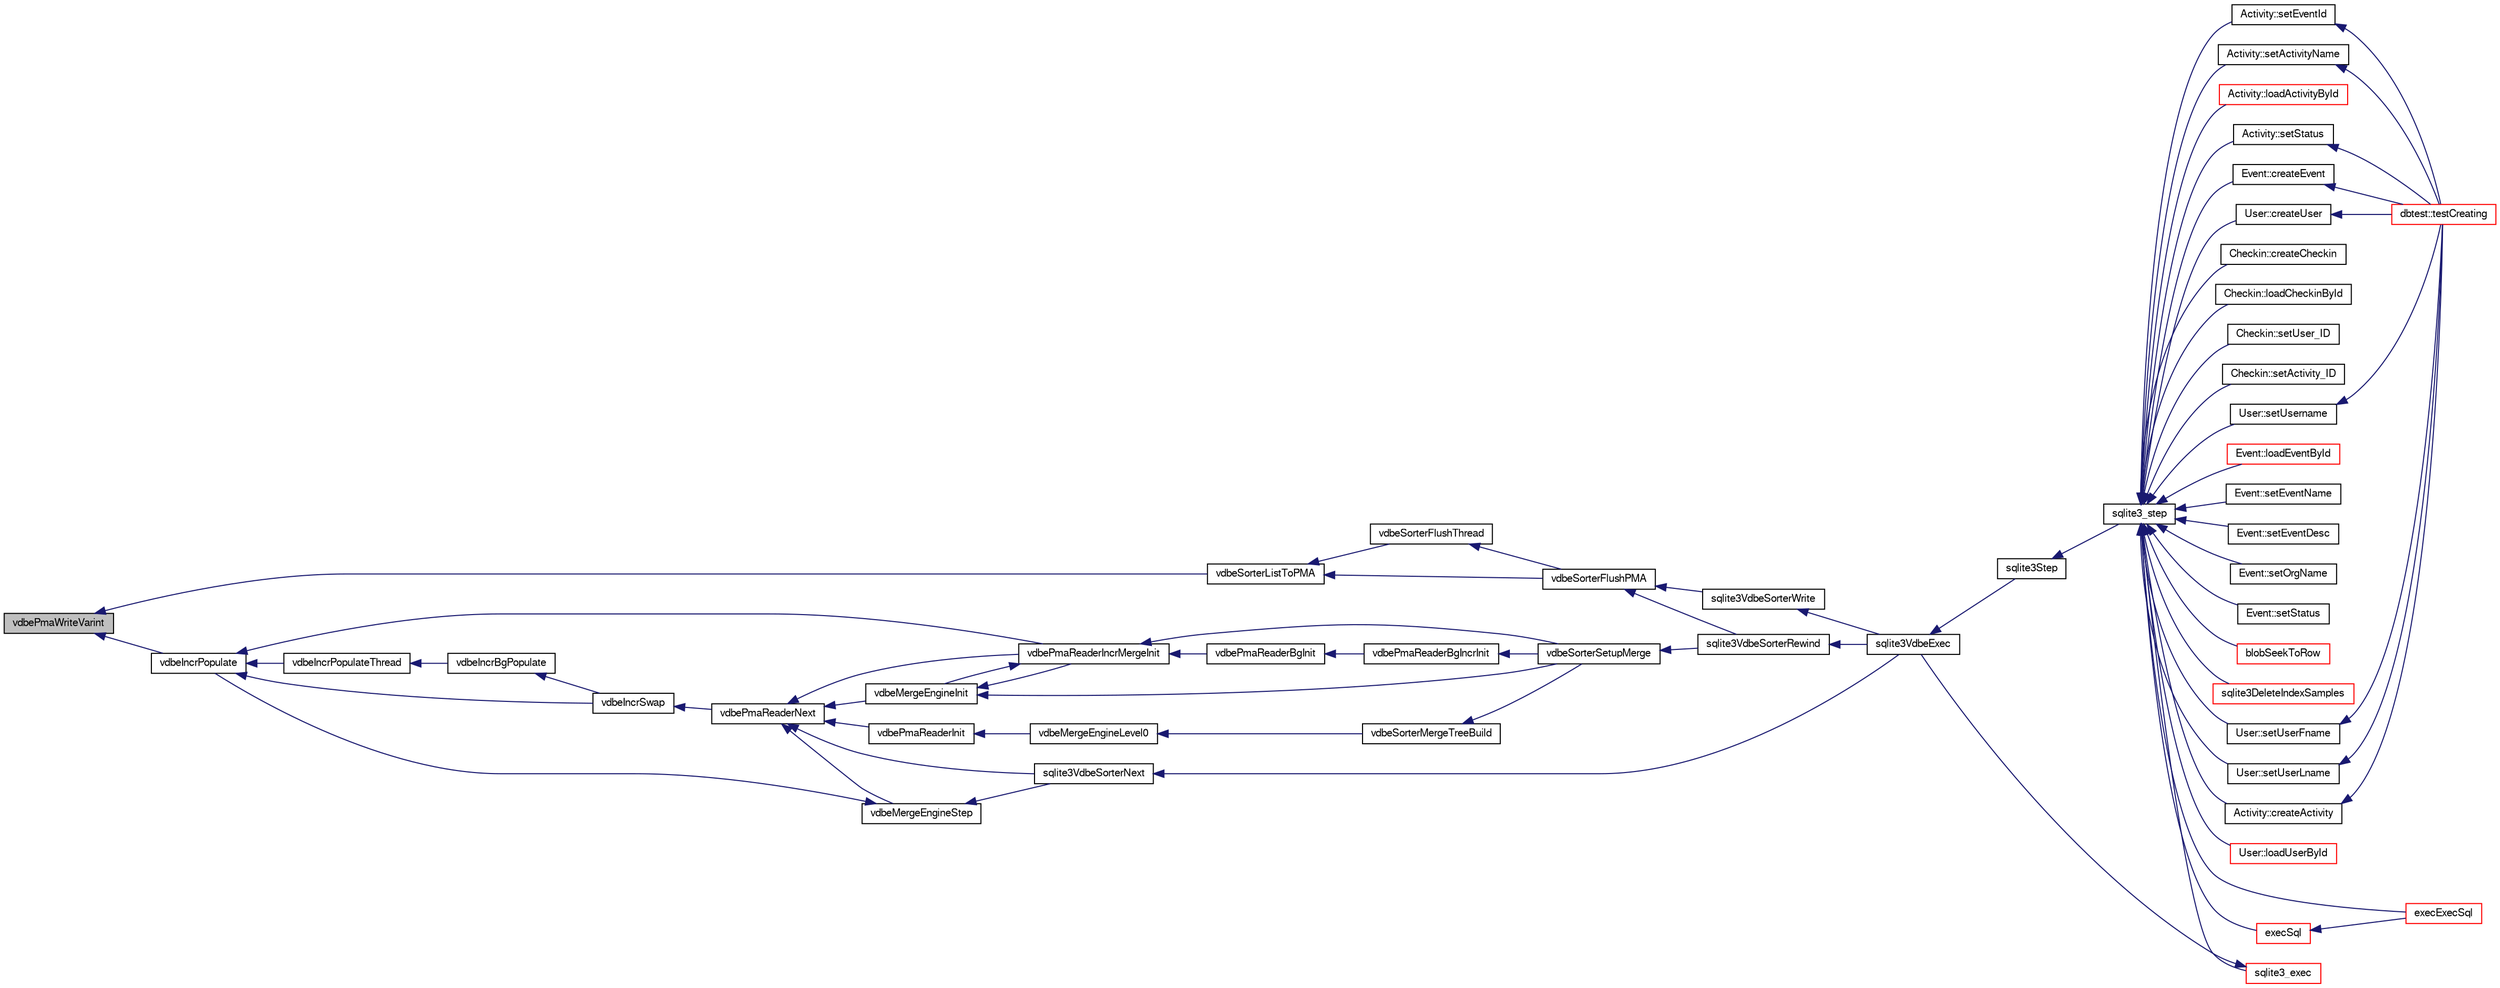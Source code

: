 digraph "vdbePmaWriteVarint"
{
  edge [fontname="FreeSans",fontsize="10",labelfontname="FreeSans",labelfontsize="10"];
  node [fontname="FreeSans",fontsize="10",shape=record];
  rankdir="LR";
  Node875106 [label="vdbePmaWriteVarint",height=0.2,width=0.4,color="black", fillcolor="grey75", style="filled", fontcolor="black"];
  Node875106 -> Node875107 [dir="back",color="midnightblue",fontsize="10",style="solid",fontname="FreeSans"];
  Node875107 [label="vdbeSorterListToPMA",height=0.2,width=0.4,color="black", fillcolor="white", style="filled",URL="$sqlite3_8c.html#af6e1d043f93889ac86724fc534814300"];
  Node875107 -> Node875108 [dir="back",color="midnightblue",fontsize="10",style="solid",fontname="FreeSans"];
  Node875108 [label="vdbeSorterFlushThread",height=0.2,width=0.4,color="black", fillcolor="white", style="filled",URL="$sqlite3_8c.html#ae32035370aac482806760be77ff06325"];
  Node875108 -> Node875109 [dir="back",color="midnightblue",fontsize="10",style="solid",fontname="FreeSans"];
  Node875109 [label="vdbeSorterFlushPMA",height=0.2,width=0.4,color="black", fillcolor="white", style="filled",URL="$sqlite3_8c.html#ada9bb002d01885ef3856a19b12b99151"];
  Node875109 -> Node875110 [dir="back",color="midnightblue",fontsize="10",style="solid",fontname="FreeSans"];
  Node875110 [label="sqlite3VdbeSorterWrite",height=0.2,width=0.4,color="black", fillcolor="white", style="filled",URL="$sqlite3_8c.html#a1285a5dd9fee5078593b3cda07911c39"];
  Node875110 -> Node875111 [dir="back",color="midnightblue",fontsize="10",style="solid",fontname="FreeSans"];
  Node875111 [label="sqlite3VdbeExec",height=0.2,width=0.4,color="black", fillcolor="white", style="filled",URL="$sqlite3_8c.html#a8ce40a614bdc56719c4d642b1e4dfb21"];
  Node875111 -> Node875112 [dir="back",color="midnightblue",fontsize="10",style="solid",fontname="FreeSans"];
  Node875112 [label="sqlite3Step",height=0.2,width=0.4,color="black", fillcolor="white", style="filled",URL="$sqlite3_8c.html#a3f2872e873e2758a4beedad1d5113554"];
  Node875112 -> Node875113 [dir="back",color="midnightblue",fontsize="10",style="solid",fontname="FreeSans"];
  Node875113 [label="sqlite3_step",height=0.2,width=0.4,color="black", fillcolor="white", style="filled",URL="$sqlite3_8h.html#ac1e491ce36b7471eb28387f7d3c74334"];
  Node875113 -> Node875114 [dir="back",color="midnightblue",fontsize="10",style="solid",fontname="FreeSans"];
  Node875114 [label="Activity::createActivity",height=0.2,width=0.4,color="black", fillcolor="white", style="filled",URL="$classActivity.html#a813cc5e52c14ab49b39014c134e3425b"];
  Node875114 -> Node875115 [dir="back",color="midnightblue",fontsize="10",style="solid",fontname="FreeSans"];
  Node875115 [label="dbtest::testCreating",height=0.2,width=0.4,color="red", fillcolor="white", style="filled",URL="$classdbtest.html#a8193e88a7df657069c8a6bd09c8243b7"];
  Node875113 -> Node875117 [dir="back",color="midnightblue",fontsize="10",style="solid",fontname="FreeSans"];
  Node875117 [label="Activity::loadActivityById",height=0.2,width=0.4,color="red", fillcolor="white", style="filled",URL="$classActivity.html#abe4ffb4f08a47212ebf9013259d9e7fd"];
  Node875113 -> Node875119 [dir="back",color="midnightblue",fontsize="10",style="solid",fontname="FreeSans"];
  Node875119 [label="Activity::setEventId",height=0.2,width=0.4,color="black", fillcolor="white", style="filled",URL="$classActivity.html#adb1d0fd0d08f473e068f0a4086bfa9ca"];
  Node875119 -> Node875115 [dir="back",color="midnightblue",fontsize="10",style="solid",fontname="FreeSans"];
  Node875113 -> Node875120 [dir="back",color="midnightblue",fontsize="10",style="solid",fontname="FreeSans"];
  Node875120 [label="Activity::setActivityName",height=0.2,width=0.4,color="black", fillcolor="white", style="filled",URL="$classActivity.html#a62dc3737b33915a36086f9dd26d16a81"];
  Node875120 -> Node875115 [dir="back",color="midnightblue",fontsize="10",style="solid",fontname="FreeSans"];
  Node875113 -> Node875121 [dir="back",color="midnightblue",fontsize="10",style="solid",fontname="FreeSans"];
  Node875121 [label="Activity::setStatus",height=0.2,width=0.4,color="black", fillcolor="white", style="filled",URL="$classActivity.html#af618135a7738f4d2a7ee147a8ef912ea"];
  Node875121 -> Node875115 [dir="back",color="midnightblue",fontsize="10",style="solid",fontname="FreeSans"];
  Node875113 -> Node875122 [dir="back",color="midnightblue",fontsize="10",style="solid",fontname="FreeSans"];
  Node875122 [label="Checkin::createCheckin",height=0.2,width=0.4,color="black", fillcolor="white", style="filled",URL="$classCheckin.html#a4e40acdf7fff0e607f6de4f24f3a163c"];
  Node875113 -> Node875123 [dir="back",color="midnightblue",fontsize="10",style="solid",fontname="FreeSans"];
  Node875123 [label="Checkin::loadCheckinById",height=0.2,width=0.4,color="black", fillcolor="white", style="filled",URL="$classCheckin.html#a3461f70ea6c68475225f2a07f78a21e0"];
  Node875113 -> Node875124 [dir="back",color="midnightblue",fontsize="10",style="solid",fontname="FreeSans"];
  Node875124 [label="Checkin::setUser_ID",height=0.2,width=0.4,color="black", fillcolor="white", style="filled",URL="$classCheckin.html#a76ab640f4f912876dbebf183db5359c6"];
  Node875113 -> Node875125 [dir="back",color="midnightblue",fontsize="10",style="solid",fontname="FreeSans"];
  Node875125 [label="Checkin::setActivity_ID",height=0.2,width=0.4,color="black", fillcolor="white", style="filled",URL="$classCheckin.html#ab2ff3ec2604ec73a42af25874a00b232"];
  Node875113 -> Node875126 [dir="back",color="midnightblue",fontsize="10",style="solid",fontname="FreeSans"];
  Node875126 [label="Event::createEvent",height=0.2,width=0.4,color="black", fillcolor="white", style="filled",URL="$classEvent.html#a77adb9f4a46ffb32c2d931f0691f5903"];
  Node875126 -> Node875115 [dir="back",color="midnightblue",fontsize="10",style="solid",fontname="FreeSans"];
  Node875113 -> Node875127 [dir="back",color="midnightblue",fontsize="10",style="solid",fontname="FreeSans"];
  Node875127 [label="Event::loadEventById",height=0.2,width=0.4,color="red", fillcolor="white", style="filled",URL="$classEvent.html#afa66cea33f722dbeecb69cc98fdea055"];
  Node875113 -> Node875128 [dir="back",color="midnightblue",fontsize="10",style="solid",fontname="FreeSans"];
  Node875128 [label="Event::setEventName",height=0.2,width=0.4,color="black", fillcolor="white", style="filled",URL="$classEvent.html#a10596b6ca077df05184e30d62b08729d"];
  Node875113 -> Node875129 [dir="back",color="midnightblue",fontsize="10",style="solid",fontname="FreeSans"];
  Node875129 [label="Event::setEventDesc",height=0.2,width=0.4,color="black", fillcolor="white", style="filled",URL="$classEvent.html#ae36b8377dcae792f1c5c4726024c981b"];
  Node875113 -> Node875130 [dir="back",color="midnightblue",fontsize="10",style="solid",fontname="FreeSans"];
  Node875130 [label="Event::setOrgName",height=0.2,width=0.4,color="black", fillcolor="white", style="filled",URL="$classEvent.html#a19aac0f776bd764563a54977656cf680"];
  Node875113 -> Node875131 [dir="back",color="midnightblue",fontsize="10",style="solid",fontname="FreeSans"];
  Node875131 [label="Event::setStatus",height=0.2,width=0.4,color="black", fillcolor="white", style="filled",URL="$classEvent.html#ab0a6b9285af0f4172eb841e2b80f8972"];
  Node875113 -> Node875132 [dir="back",color="midnightblue",fontsize="10",style="solid",fontname="FreeSans"];
  Node875132 [label="blobSeekToRow",height=0.2,width=0.4,color="red", fillcolor="white", style="filled",URL="$sqlite3_8c.html#afff57e13332b98c8a44a7cebe38962ab"];
  Node875113 -> Node875135 [dir="back",color="midnightblue",fontsize="10",style="solid",fontname="FreeSans"];
  Node875135 [label="sqlite3DeleteIndexSamples",height=0.2,width=0.4,color="red", fillcolor="white", style="filled",URL="$sqlite3_8c.html#aaeda0302fbf61397ec009f65bed047ef"];
  Node875113 -> Node875304 [dir="back",color="midnightblue",fontsize="10",style="solid",fontname="FreeSans"];
  Node875304 [label="sqlite3_exec",height=0.2,width=0.4,color="red", fillcolor="white", style="filled",URL="$sqlite3_8h.html#a97487ec8150e0bcc8fa392ab8f0e24db"];
  Node875304 -> Node875111 [dir="back",color="midnightblue",fontsize="10",style="solid",fontname="FreeSans"];
  Node875113 -> Node875295 [dir="back",color="midnightblue",fontsize="10",style="solid",fontname="FreeSans"];
  Node875295 [label="execSql",height=0.2,width=0.4,color="red", fillcolor="white", style="filled",URL="$sqlite3_8c.html#a7d16651b98a110662f4c265eff0246cb"];
  Node875295 -> Node875296 [dir="back",color="midnightblue",fontsize="10",style="solid",fontname="FreeSans"];
  Node875296 [label="execExecSql",height=0.2,width=0.4,color="red", fillcolor="white", style="filled",URL="$sqlite3_8c.html#ac1be09a6c047f21133d16378d301e0d4"];
  Node875113 -> Node875296 [dir="back",color="midnightblue",fontsize="10",style="solid",fontname="FreeSans"];
  Node875113 -> Node875298 [dir="back",color="midnightblue",fontsize="10",style="solid",fontname="FreeSans"];
  Node875298 [label="User::createUser",height=0.2,width=0.4,color="black", fillcolor="white", style="filled",URL="$classUser.html#a22ed673939e8cc0a136130b809bba513"];
  Node875298 -> Node875115 [dir="back",color="midnightblue",fontsize="10",style="solid",fontname="FreeSans"];
  Node875113 -> Node875299 [dir="back",color="midnightblue",fontsize="10",style="solid",fontname="FreeSans"];
  Node875299 [label="User::loadUserById",height=0.2,width=0.4,color="red", fillcolor="white", style="filled",URL="$classUser.html#a863377665b7fb83c5547dcf9727f5092"];
  Node875113 -> Node875300 [dir="back",color="midnightblue",fontsize="10",style="solid",fontname="FreeSans"];
  Node875300 [label="User::setUsername",height=0.2,width=0.4,color="black", fillcolor="white", style="filled",URL="$classUser.html#aa0497022a136cb78de785b0a39ae60b1"];
  Node875300 -> Node875115 [dir="back",color="midnightblue",fontsize="10",style="solid",fontname="FreeSans"];
  Node875113 -> Node875301 [dir="back",color="midnightblue",fontsize="10",style="solid",fontname="FreeSans"];
  Node875301 [label="User::setUserFname",height=0.2,width=0.4,color="black", fillcolor="white", style="filled",URL="$classUser.html#a72657eb55cd0ca437b4841a43f19912f"];
  Node875301 -> Node875115 [dir="back",color="midnightblue",fontsize="10",style="solid",fontname="FreeSans"];
  Node875113 -> Node875302 [dir="back",color="midnightblue",fontsize="10",style="solid",fontname="FreeSans"];
  Node875302 [label="User::setUserLname",height=0.2,width=0.4,color="black", fillcolor="white", style="filled",URL="$classUser.html#aa25973387e5afe1aa6f60dd6545e33b5"];
  Node875302 -> Node875115 [dir="back",color="midnightblue",fontsize="10",style="solid",fontname="FreeSans"];
  Node875109 -> Node875372 [dir="back",color="midnightblue",fontsize="10",style="solid",fontname="FreeSans"];
  Node875372 [label="sqlite3VdbeSorterRewind",height=0.2,width=0.4,color="black", fillcolor="white", style="filled",URL="$sqlite3_8c.html#a31677d178ebf96ee6034a05660e1f4bf"];
  Node875372 -> Node875111 [dir="back",color="midnightblue",fontsize="10",style="solid",fontname="FreeSans"];
  Node875107 -> Node875109 [dir="back",color="midnightblue",fontsize="10",style="solid",fontname="FreeSans"];
  Node875106 -> Node875373 [dir="back",color="midnightblue",fontsize="10",style="solid",fontname="FreeSans"];
  Node875373 [label="vdbeIncrPopulate",height=0.2,width=0.4,color="black", fillcolor="white", style="filled",URL="$sqlite3_8c.html#a157a9f79260999f8f5f336d246f7b1bd"];
  Node875373 -> Node875374 [dir="back",color="midnightblue",fontsize="10",style="solid",fontname="FreeSans"];
  Node875374 [label="vdbeIncrPopulateThread",height=0.2,width=0.4,color="black", fillcolor="white", style="filled",URL="$sqlite3_8c.html#ae7c977e9bc712052464f45c67e95847b"];
  Node875374 -> Node875375 [dir="back",color="midnightblue",fontsize="10",style="solid",fontname="FreeSans"];
  Node875375 [label="vdbeIncrBgPopulate",height=0.2,width=0.4,color="black", fillcolor="white", style="filled",URL="$sqlite3_8c.html#ac7fcc18f338b99f560b8ce2ad5ced444"];
  Node875375 -> Node875376 [dir="back",color="midnightblue",fontsize="10",style="solid",fontname="FreeSans"];
  Node875376 [label="vdbeIncrSwap",height=0.2,width=0.4,color="black", fillcolor="white", style="filled",URL="$sqlite3_8c.html#a8f7f6718c318c3268d28964e2b983225"];
  Node875376 -> Node875377 [dir="back",color="midnightblue",fontsize="10",style="solid",fontname="FreeSans"];
  Node875377 [label="vdbePmaReaderNext",height=0.2,width=0.4,color="black", fillcolor="white", style="filled",URL="$sqlite3_8c.html#af63a38a01ef1374e7a717f83c2ccf648"];
  Node875377 -> Node875378 [dir="back",color="midnightblue",fontsize="10",style="solid",fontname="FreeSans"];
  Node875378 [label="vdbePmaReaderInit",height=0.2,width=0.4,color="black", fillcolor="white", style="filled",URL="$sqlite3_8c.html#a721a310daa0db281ae2ec97c1e330853"];
  Node875378 -> Node875379 [dir="back",color="midnightblue",fontsize="10",style="solid",fontname="FreeSans"];
  Node875379 [label="vdbeMergeEngineLevel0",height=0.2,width=0.4,color="black", fillcolor="white", style="filled",URL="$sqlite3_8c.html#a5b84168cf5b5c64218810fbc3182b95f"];
  Node875379 -> Node875380 [dir="back",color="midnightblue",fontsize="10",style="solid",fontname="FreeSans"];
  Node875380 [label="vdbeSorterMergeTreeBuild",height=0.2,width=0.4,color="black", fillcolor="white", style="filled",URL="$sqlite3_8c.html#a7af2bdcef74d6ae7b6c04a2a7d171f33"];
  Node875380 -> Node875381 [dir="back",color="midnightblue",fontsize="10",style="solid",fontname="FreeSans"];
  Node875381 [label="vdbeSorterSetupMerge",height=0.2,width=0.4,color="black", fillcolor="white", style="filled",URL="$sqlite3_8c.html#a82088507aafeedcc04af031f7ea0bbd8"];
  Node875381 -> Node875372 [dir="back",color="midnightblue",fontsize="10",style="solid",fontname="FreeSans"];
  Node875377 -> Node875382 [dir="back",color="midnightblue",fontsize="10",style="solid",fontname="FreeSans"];
  Node875382 [label="vdbeMergeEngineStep",height=0.2,width=0.4,color="black", fillcolor="white", style="filled",URL="$sqlite3_8c.html#a36af2b5bd30bb2d097a185ce7b349aed"];
  Node875382 -> Node875373 [dir="back",color="midnightblue",fontsize="10",style="solid",fontname="FreeSans"];
  Node875382 -> Node875383 [dir="back",color="midnightblue",fontsize="10",style="solid",fontname="FreeSans"];
  Node875383 [label="sqlite3VdbeSorterNext",height=0.2,width=0.4,color="black", fillcolor="white", style="filled",URL="$sqlite3_8c.html#a2c124733226f09f5b5ac860635be7850"];
  Node875383 -> Node875111 [dir="back",color="midnightblue",fontsize="10",style="solid",fontname="FreeSans"];
  Node875377 -> Node875384 [dir="back",color="midnightblue",fontsize="10",style="solid",fontname="FreeSans"];
  Node875384 [label="vdbeMergeEngineInit",height=0.2,width=0.4,color="black", fillcolor="white", style="filled",URL="$sqlite3_8c.html#aa3c8bfc9bbc60c4bc1402369750c8c1f"];
  Node875384 -> Node875385 [dir="back",color="midnightblue",fontsize="10",style="solid",fontname="FreeSans"];
  Node875385 [label="vdbePmaReaderIncrMergeInit",height=0.2,width=0.4,color="black", fillcolor="white", style="filled",URL="$sqlite3_8c.html#a8174970251c49119bb287029eb1d3aed"];
  Node875385 -> Node875384 [dir="back",color="midnightblue",fontsize="10",style="solid",fontname="FreeSans"];
  Node875385 -> Node875386 [dir="back",color="midnightblue",fontsize="10",style="solid",fontname="FreeSans"];
  Node875386 [label="vdbePmaReaderBgInit",height=0.2,width=0.4,color="black", fillcolor="white", style="filled",URL="$sqlite3_8c.html#a9b5ba54e987dd6921fce57849ada7006"];
  Node875386 -> Node875387 [dir="back",color="midnightblue",fontsize="10",style="solid",fontname="FreeSans"];
  Node875387 [label="vdbePmaReaderBgIncrInit",height=0.2,width=0.4,color="black", fillcolor="white", style="filled",URL="$sqlite3_8c.html#a6af1891e09d9b5c7fc9fa201cf96d9ab"];
  Node875387 -> Node875381 [dir="back",color="midnightblue",fontsize="10",style="solid",fontname="FreeSans"];
  Node875385 -> Node875381 [dir="back",color="midnightblue",fontsize="10",style="solid",fontname="FreeSans"];
  Node875384 -> Node875381 [dir="back",color="midnightblue",fontsize="10",style="solid",fontname="FreeSans"];
  Node875377 -> Node875385 [dir="back",color="midnightblue",fontsize="10",style="solid",fontname="FreeSans"];
  Node875377 -> Node875383 [dir="back",color="midnightblue",fontsize="10",style="solid",fontname="FreeSans"];
  Node875373 -> Node875376 [dir="back",color="midnightblue",fontsize="10",style="solid",fontname="FreeSans"];
  Node875373 -> Node875385 [dir="back",color="midnightblue",fontsize="10",style="solid",fontname="FreeSans"];
}
